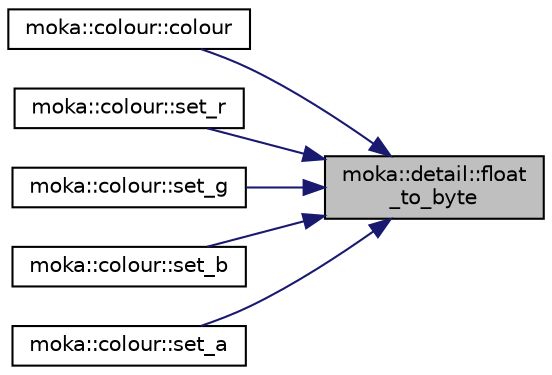 digraph "moka::detail::float_to_byte"
{
 // LATEX_PDF_SIZE
  edge [fontname="Helvetica",fontsize="10",labelfontname="Helvetica",labelfontsize="10"];
  node [fontname="Helvetica",fontsize="10",shape=record];
  rankdir="RL";
  Node12 [label="moka::detail::float\l_to_byte",height=0.2,width=0.4,color="black", fillcolor="grey75", style="filled", fontcolor="black",tooltip=" "];
  Node12 -> Node13 [dir="back",color="midnightblue",fontsize="10",style="solid",fontname="Helvetica"];
  Node13 [label="moka::colour::colour",height=0.2,width=0.4,color="black", fillcolor="white", style="filled",URL="$classmoka_1_1colour.html#ad01b6d1af210de8289c0add5a3d1be04",tooltip=" "];
  Node12 -> Node14 [dir="back",color="midnightblue",fontsize="10",style="solid",fontname="Helvetica"];
  Node14 [label="moka::colour::set_r",height=0.2,width=0.4,color="black", fillcolor="white", style="filled",URL="$classmoka_1_1colour.html#a5c03d583bf2b0d33e46b9c17defab90d",tooltip=" "];
  Node12 -> Node15 [dir="back",color="midnightblue",fontsize="10",style="solid",fontname="Helvetica"];
  Node15 [label="moka::colour::set_g",height=0.2,width=0.4,color="black", fillcolor="white", style="filled",URL="$classmoka_1_1colour.html#af0e845db8ecc3a17e371fb3f9523273f",tooltip=" "];
  Node12 -> Node16 [dir="back",color="midnightblue",fontsize="10",style="solid",fontname="Helvetica"];
  Node16 [label="moka::colour::set_b",height=0.2,width=0.4,color="black", fillcolor="white", style="filled",URL="$classmoka_1_1colour.html#a60b29bebff89e6507b5af40d8cc8ffb5",tooltip=" "];
  Node12 -> Node17 [dir="back",color="midnightblue",fontsize="10",style="solid",fontname="Helvetica"];
  Node17 [label="moka::colour::set_a",height=0.2,width=0.4,color="black", fillcolor="white", style="filled",URL="$classmoka_1_1colour.html#ac4ff9c1b4848a555ec4e6c6d471a2209",tooltip=" "];
}
